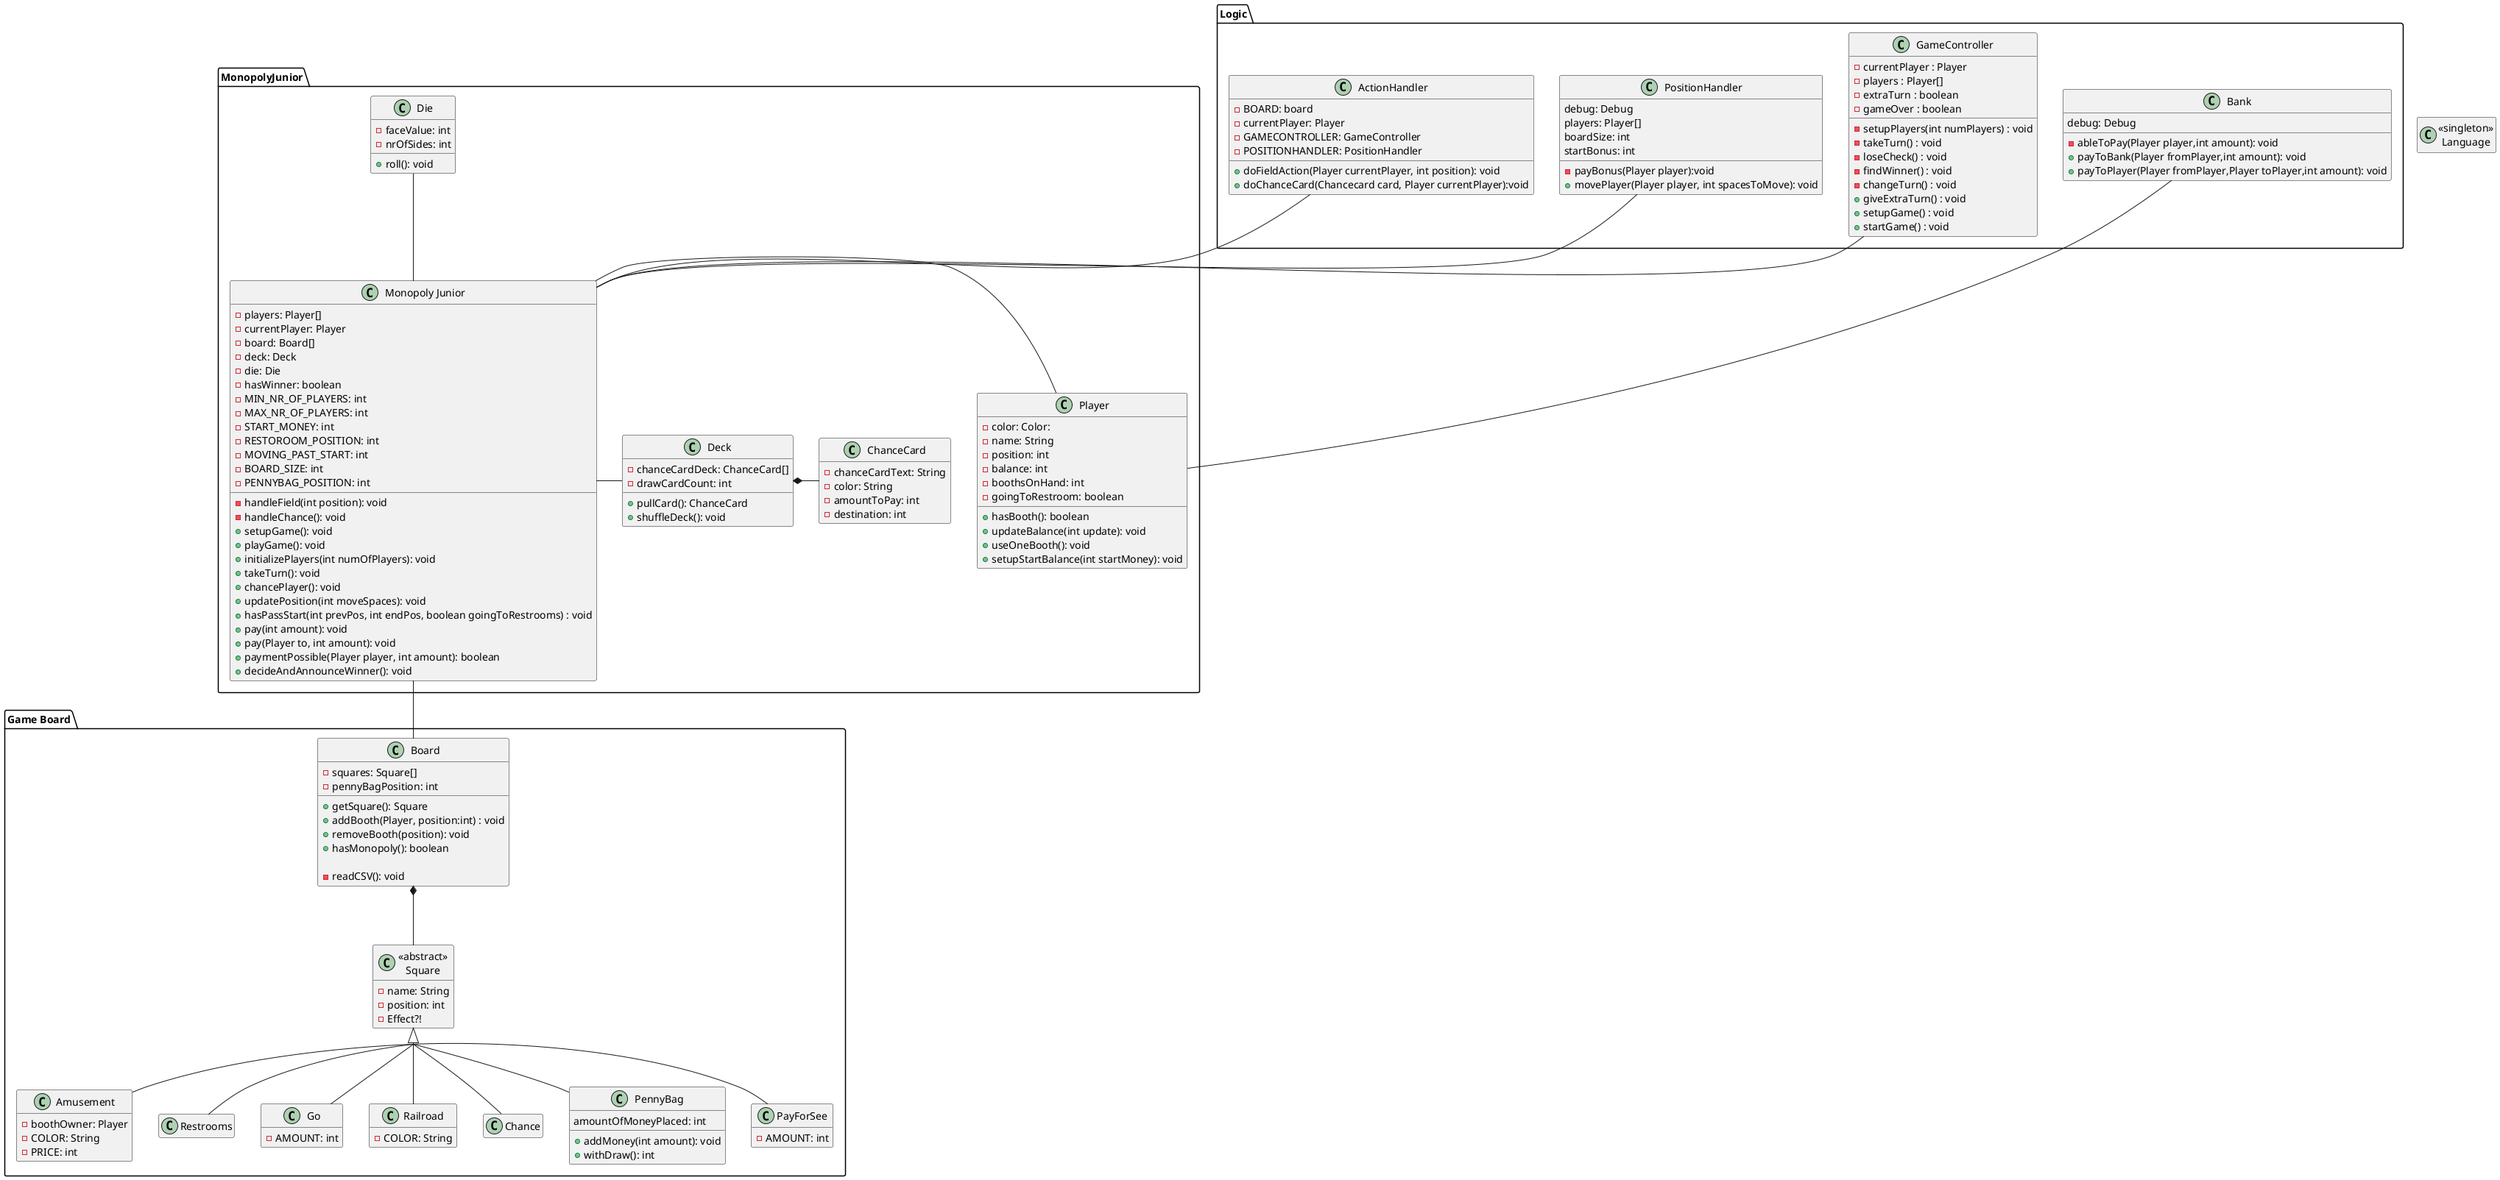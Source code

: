@startuml

hide empty members
skinparam groupInheritance 2

package "Game Board" {
    class Board{
    -squares: Square[]
        -pennyBagPosition: int

        +getSquare(): Square
        +addBooth(Player, position:int) : void
        +removeBooth(position): void
        +hasMonopoly(): boolean

        -readCSV(): void
    }

    class "<<abstract>>\nSquare" as Square{
        -name: String
        -position: int
        -Effect?!
    }
        class Amusement{
          -boothOwner: Player
          -COLOR: String
          -PRICE: int
        }
        class Restrooms
        class Go{
          -AMOUNT: int
        }
        'before was start
        class Railroad{
           -COLOR: String
        }
        class Chance
        class PennyBag{
           amountOfMoneyPlaced: int

           +addMoney(int amount): void
           +withDraw(): int

        }
        class PayForSee{
           -AMOUNT: int
        }
}

package Logic {
    class Bank{
         debug: Debug
        -ableToPay(Player player,int amount): void
        +payToBank(Player fromPlayer,int amount): void
        +payToPlayer(Player fromPlayer,Player toPlayer,int amount): void


    }
    class GameController{
        -currentPlayer : Player
        -players : Player[]
        -extraTurn : boolean
        -gameOver : boolean


        -setupPlayers(int numPlayers) : void
        -takeTurn() : void
        -loseCheck() : void
        -findWinner() : void
        -changeTurn() : void
        +giveExtraTurn() : void
        +setupGame() : void
        +startGame() : void

    }
    class PositionHandler{
       debug: Debug
       players: Player[]
       boardSize: int
       startBonus: int

       -payBonus(Player player):void
       +movePlayer(Player player, int spacesToMove): void

    }
     class ActionHandler{
        -BOARD: board
        -currentPlayer: Player
        -GAMECONTROLLER: GameController
        -POSITIONHANDLER: PositionHandler

        +doFieldAction(Player currentPlayer, int position): void
        +doChanceCard(Chancecard card, Player currentPlayer):void

     }
}
package MonopolyJunior{
   class "Monopoly Junior" as Game{
       -players: Player[]
       -currentPlayer: Player
       -board: Board[]
       -deck: Deck
       -die: Die
       -hasWinner: boolean
       -MIN_NR_OF_PLAYERS: int
       -MAX_NR_OF_PLAYERS: int
       -START_MONEY: int
       -RESTOROOM_POSITION: int
       -MOVING_PAST_START: int
       -BOARD_SIZE: int
       -PENNYBAG_POSITION: int

       -handleField(int position): void
       -handleChance(): void
       +setupGame(): void
       +playGame(): void
       +initializePlayers(int numOfPlayers): void
       +takeTurn(): void
       +chancePlayer(): void
       +updatePosition(int moveSpaces): void
       +hasPassStart(int prevPos, int endPos, boolean goingToRestrooms) : void
       +pay(int amount): void
       +pay(Player to, int amount): void
       +paymentPossible(Player player, int amount): boolean
       +decideAndAnnounceWinner(): void

   }
   class Die{
      -faceValue: int
      -nrOfSides: int

      +roll(): void

   }
   class Player{
       -color: Color:
       -name: String
       -position: int
       -balance: int
       -boothsOnHand: int
       -goingToRestroom: boolean

       +hasBooth(): boolean
       +updateBalance(int update): void
       +useOneBooth(): void
       +setupStartBalance(int startMoney): void
   }
   class Deck{
      -chanceCardDeck: ChanceCard[]
      -drawCardCount: int

      +pullCard(): ChanceCard
      +shuffleDeck(): void
   }
   class ChanceCard{
      -chanceCardText: String
      -color: String
      -amountToPay: int
      -destination: int
   }
}

class "<<singleton>>\nLanguage" as Language


    Bank -- Player
    GameController -- Game
    PositionHandler -- Game
    ActionHandler -- Game
    Game -up- Die
    Game -right- Deck
    Deck *-right- ChanceCard
    Game -left- Player
    Game -down- Board
    Board *-down- Square
    Square <|-- Restrooms
    Square <|-- Amusement
    Square <|-- Railroad
    Square <|-- PayForSee
    Square <|-- PennyBag
    Square <|-- Go
    Square <|-- Chance

@enduml